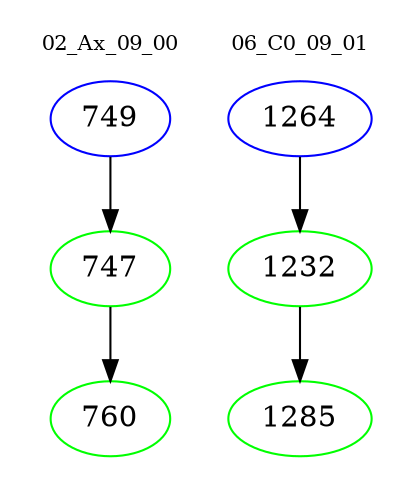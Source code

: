 digraph{
subgraph cluster_0 {
color = white
label = "02_Ax_09_00";
fontsize=10;
T0_749 [label="749", color="blue"]
T0_749 -> T0_747 [color="black"]
T0_747 [label="747", color="green"]
T0_747 -> T0_760 [color="black"]
T0_760 [label="760", color="green"]
}
subgraph cluster_1 {
color = white
label = "06_C0_09_01";
fontsize=10;
T1_1264 [label="1264", color="blue"]
T1_1264 -> T1_1232 [color="black"]
T1_1232 [label="1232", color="green"]
T1_1232 -> T1_1285 [color="black"]
T1_1285 [label="1285", color="green"]
}
}

